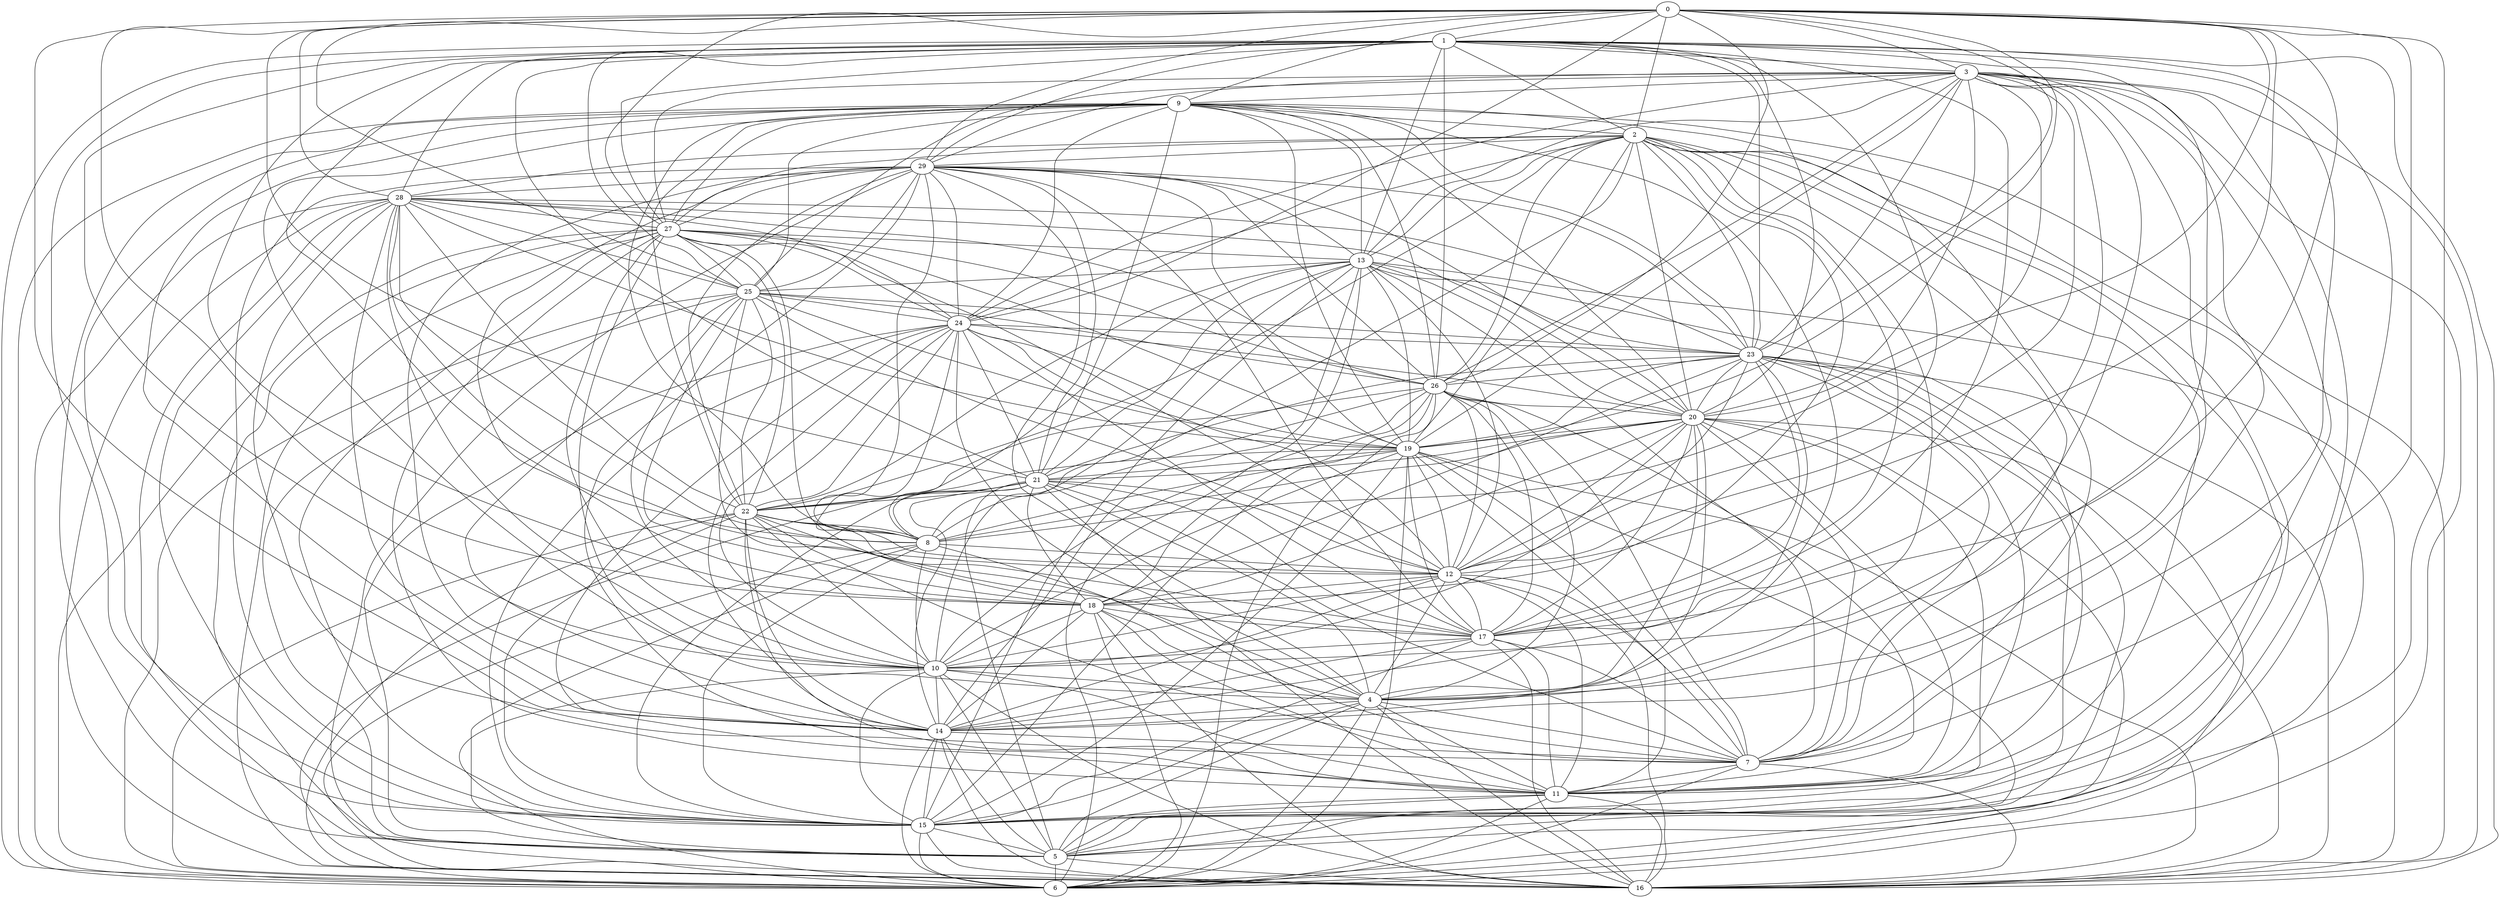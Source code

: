 strict graph G {
0;
1;
2;
3;
4;
5;
6;
7;
8;
9;
10;
11;
12;
13;
14;
15;
16;
17;
18;
19;
20;
21;
22;
23;
24;
25;
26;
27;
28;
29;
18 -- 20;
14 -- 22;
11 -- 19;
25 -- 17;
3 -- 9;
0 -- 29;
6 -- 27;
10 -- 27;
26 -- 25;
5 -- 8;
26 -- 20;
13 -- 11;
12 -- 22;
15 -- 21;
1 -- 3;
14 -- 18;
12 -- 26;
5 -- 19;
11 -- 23;
10 -- 13;
13 -- 12;
23 -- 17;
3 -- 14;
22 -- 19;
5 -- 28;
20 -- 10;
2 -- 28;
22 -- 8;
2 -- 26;
14 -- 23;
6 -- 18;
16 -- 22;
7 -- 8;
12 -- 17;
2 -- 19;
28 -- 10;
4 -- 11;
21 -- 0;
7 -- 28;
5 -- 9;
0 -- 27;
2 -- 29;
22 -- 9;
18 -- 27;
24 -- 28;
16 -- 29;
25 -- 1;
4 -- 29;
9 -- 7;
24 -- 27;
1 -- 18;
4 -- 7;
26 -- 3;
20 -- 24;
16 -- 17;
19 -- 6;
27 -- 11;
13 -- 3;
24 -- 17;
16 -- 19;
23 -- 29;
12 -- 28;
13 -- 29;
23 -- 19;
7 -- 21;
13 -- 16;
0 -- 9;
15 -- 17;
5 -- 2;
12 -- 27;
9 -- 19;
22 -- 26;
5 -- 6;
18 -- 25;
3 -- 25;
5 -- 11;
17 -- 21;
1 -- 20;
6 -- 22;
12 -- 0;
29 -- 25;
4 -- 5;
9 -- 24;
16 -- 27;
10 -- 22;
0 -- 1;
15 -- 23;
2 -- 4;
8 -- 3;
14 -- 0;
14 -- 20;
28 -- 15;
0 -- 2;
24 -- 8;
20 -- 23;
24 -- 15;
4 -- 12;
28 -- 20;
4 -- 27;
12 -- 24;
20 -- 2;
14 -- 17;
7 -- 11;
9 -- 2;
5 -- 25;
9 -- 13;
21 -- 18;
20 -- 12;
0 -- 25;
5 -- 3;
27 -- 1;
29 -- 19;
5 -- 14;
8 -- 21;
2 -- 18;
4 -- 14;
23 -- 26;
26 -- 10;
12 -- 11;
11 -- 24;
1 -- 13;
19 -- 24;
9 -- 27;
1 -- 17;
13 -- 7;
14 -- 7;
7 -- 17;
14 -- 24;
3 -- 11;
17 -- 29;
25 -- 24;
11 -- 17;
28 -- 1;
29 -- 27;
14 -- 10;
21 -- 22;
15 -- 8;
13 -- 8;
24 -- 10;
29 -- 28;
11 -- 18;
15 -- 27;
28 -- 16;
8 -- 20;
7 -- 6;
25 -- 23;
15 -- 4;
3 -- 19;
6 -- 15;
16 -- 14;
20 -- 9;
21 -- 5;
2 -- 15;
13 -- 25;
22 -- 28;
7 -- 1;
1 -- 23;
9 -- 15;
4 -- 18;
29 -- 1;
28 -- 8;
9 -- 23;
0 -- 28;
11 -- 26;
16 -- 4;
10 -- 25;
27 -- 5;
24 -- 23;
7 -- 26;
10 -- 18;
8 -- 6;
6 -- 11;
8 -- 29;
13 -- 21;
12 -- 21;
23 -- 28;
17 -- 10;
7 -- 20;
26 -- 6;
2 -- 1;
25 -- 28;
21 -- 4;
1 -- 26;
6 -- 10;
16 -- 20;
8 -- 26;
15 -- 13;
1 -- 16;
6 -- 3;
4 -- 9;
21 -- 6;
17 -- 0;
4 -- 22;
15 -- 26;
13 -- 20;
12 -- 18;
15 -- 19;
1 -- 5;
3 -- 27;
6 -- 23;
20 -- 11;
28 -- 27;
16 -- 9;
25 -- 19;
27 -- 13;
8 -- 12;
17 -- 19;
19 -- 0;
17 -- 3;
15 -- 14;
22 -- 25;
5 -- 0;
13 -- 23;
12 -- 19;
26 -- 0;
11 -- 29;
9 -- 10;
14 -- 29;
15 -- 5;
10 -- 11;
13 -- 19;
6 -- 25;
28 -- 26;
18 -- 0;
23 -- 3;
2 -- 6;
1 -- 12;
21 -- 24;
0 -- 20;
25 -- 27;
4 -- 20;
17 -- 20;
19 -- 21;
23 -- 2;
18 -- 23;
4 -- 24;
23 -- 12;
19 -- 7;
15 -- 22;
21 -- 23;
0 -- 7;
0 -- 3;
1 -- 15;
13 -- 22;
22 -- 24;
4 -- 26;
16 -- 18;
9 -- 25;
26 -- 27;
18 -- 17;
23 -- 0;
14 -- 28;
5 -- 10;
18 -- 26;
23 -- 7;
8 -- 1;
29 -- 22;
16 -- 7;
3 -- 12;
19 -- 27;
10 -- 19;
6 -- 13;
24 -- 5;
2 -- 11;
2 -- 13;
21 -- 1;
10 -- 8;
14 -- 21;
21 -- 20;
24 -- 29;
21 -- 29;
14 -- 6;
20 -- 19;
22 -- 27;
3 -- 20;
1 -- 4;
21 -- 16;
10 -- 4;
12 -- 25;
16 -- 15;
3 -- 29;
20 -- 29;
11 -- 15;
9 -- 14;
19 -- 8;
3 -- 10;
10 -- 15;
3 -- 24;
29 -- 18;
6 -- 20;
6 -- 4;
9 -- 21;
8 -- 9;
7 -- 22;
12 -- 7;
14 -- 25;
17 -- 22;
27 -- 2;
10 -- 16;
4 -- 3;
15 -- 20;
16 -- 23;
19 -- 28;
29 -- 26;
23 -- 5;
5 -- 16;
26 -- 17;
10 -- 12;
16 -- 3;
28 -- 6;
11 -- 16;
12 -- 14;
14 -- 13;
15 -- 29;
2 -- 8;
0 -- 24;
16 -- 12;
2 -- 22;
24 -- 2;
1 -- 6;
1 -- 10;
6 -- 9;
17 -- 2;
7 -- 2;
11 -- 22;
9 -- 26;
}
